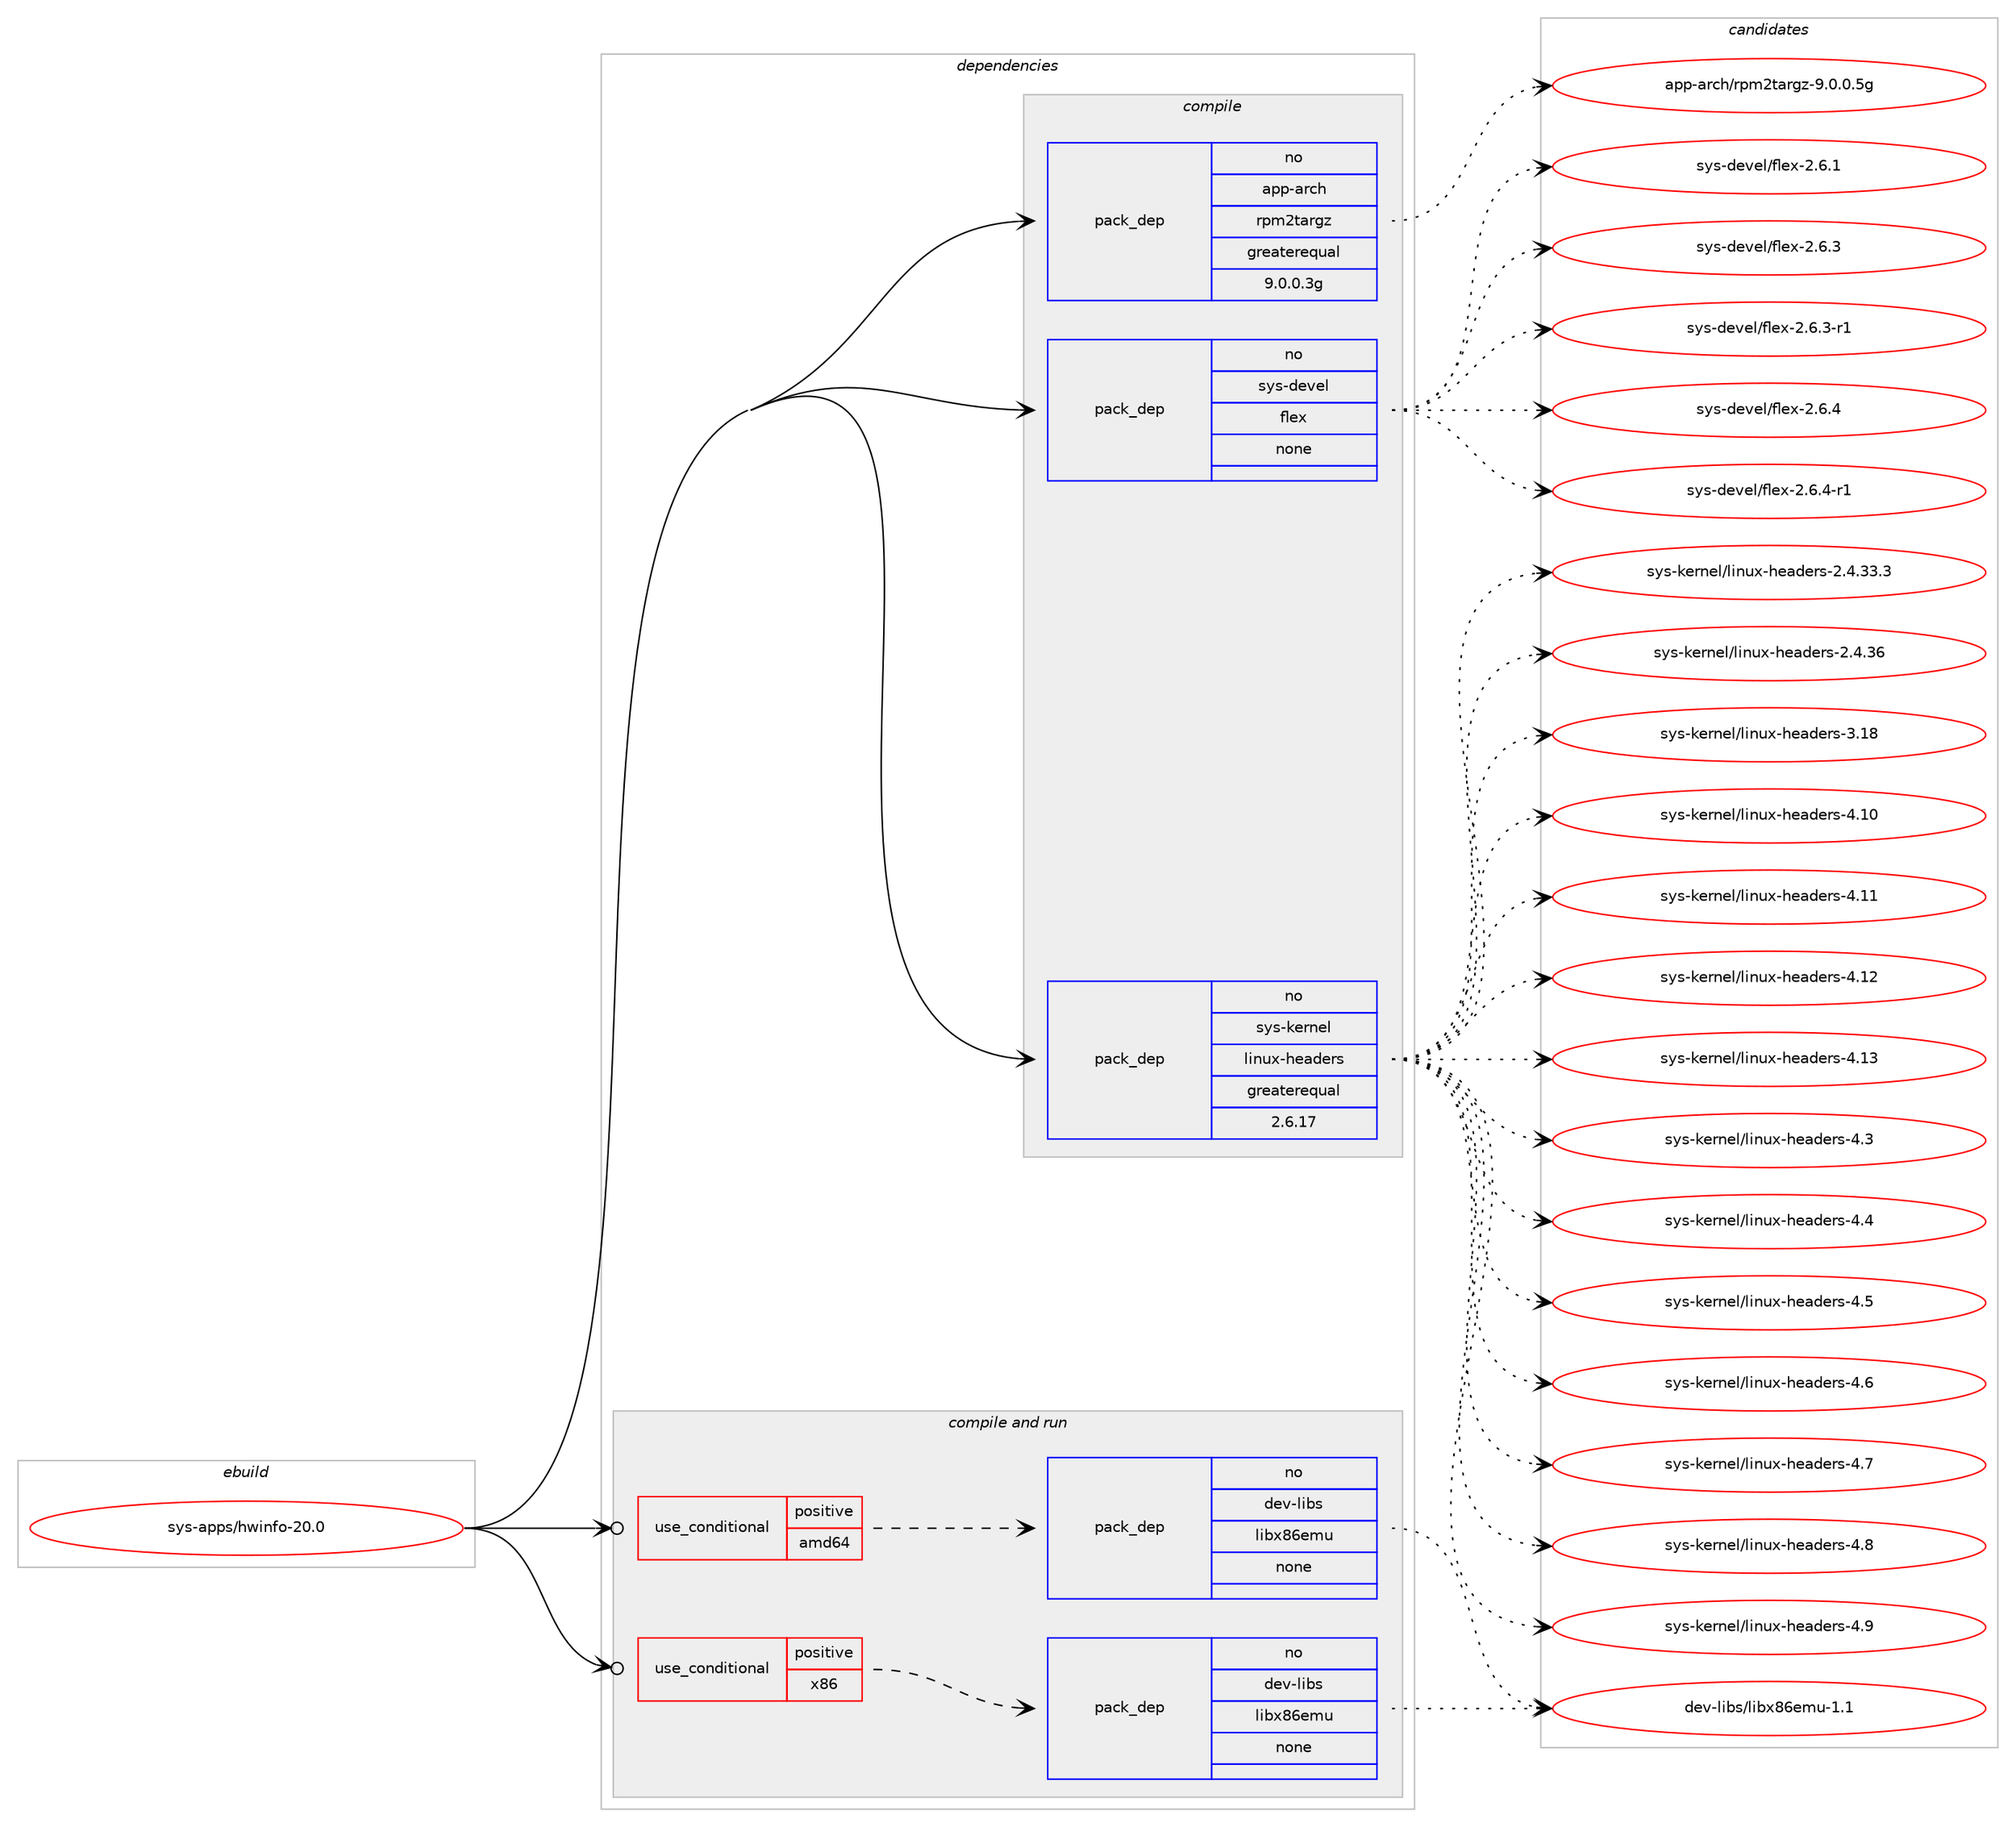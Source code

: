 digraph prolog {

# *************
# Graph options
# *************

newrank=true;
concentrate=true;
compound=true;
graph [rankdir=LR,fontname=Helvetica,fontsize=10,ranksep=1.5];#, ranksep=2.5, nodesep=0.2];
edge  [arrowhead=vee];
node  [fontname=Helvetica,fontsize=10];

# **********
# The ebuild
# **********

subgraph cluster_leftcol {
color=gray;
rank=same;
label=<<i>ebuild</i>>;
id [label="sys-apps/hwinfo-20.0", color=red, width=4, href="../sys-apps/hwinfo-20.0.svg"];
}

# ****************
# The dependencies
# ****************

subgraph cluster_midcol {
color=gray;
label=<<i>dependencies</i>>;
subgraph cluster_compile {
fillcolor="#eeeeee";
style=filled;
label=<<i>compile</i>>;
subgraph pack348453 {
dependency469597 [label=<<TABLE BORDER="0" CELLBORDER="1" CELLSPACING="0" CELLPADDING="4" WIDTH="220"><TR><TD ROWSPAN="6" CELLPADDING="30">pack_dep</TD></TR><TR><TD WIDTH="110">no</TD></TR><TR><TD>app-arch</TD></TR><TR><TD>rpm2targz</TD></TR><TR><TD>greaterequal</TD></TR><TR><TD>9.0.0.3g</TD></TR></TABLE>>, shape=none, color=blue];
}
id:e -> dependency469597:w [weight=20,style="solid",arrowhead="vee"];
subgraph pack348454 {
dependency469598 [label=<<TABLE BORDER="0" CELLBORDER="1" CELLSPACING="0" CELLPADDING="4" WIDTH="220"><TR><TD ROWSPAN="6" CELLPADDING="30">pack_dep</TD></TR><TR><TD WIDTH="110">no</TD></TR><TR><TD>sys-devel</TD></TR><TR><TD>flex</TD></TR><TR><TD>none</TD></TR><TR><TD></TD></TR></TABLE>>, shape=none, color=blue];
}
id:e -> dependency469598:w [weight=20,style="solid",arrowhead="vee"];
subgraph pack348455 {
dependency469599 [label=<<TABLE BORDER="0" CELLBORDER="1" CELLSPACING="0" CELLPADDING="4" WIDTH="220"><TR><TD ROWSPAN="6" CELLPADDING="30">pack_dep</TD></TR><TR><TD WIDTH="110">no</TD></TR><TR><TD>sys-kernel</TD></TR><TR><TD>linux-headers</TD></TR><TR><TD>greaterequal</TD></TR><TR><TD>2.6.17</TD></TR></TABLE>>, shape=none, color=blue];
}
id:e -> dependency469599:w [weight=20,style="solid",arrowhead="vee"];
}
subgraph cluster_compileandrun {
fillcolor="#eeeeee";
style=filled;
label=<<i>compile and run</i>>;
subgraph cond113048 {
dependency469600 [label=<<TABLE BORDER="0" CELLBORDER="1" CELLSPACING="0" CELLPADDING="4"><TR><TD ROWSPAN="3" CELLPADDING="10">use_conditional</TD></TR><TR><TD>positive</TD></TR><TR><TD>amd64</TD></TR></TABLE>>, shape=none, color=red];
subgraph pack348456 {
dependency469601 [label=<<TABLE BORDER="0" CELLBORDER="1" CELLSPACING="0" CELLPADDING="4" WIDTH="220"><TR><TD ROWSPAN="6" CELLPADDING="30">pack_dep</TD></TR><TR><TD WIDTH="110">no</TD></TR><TR><TD>dev-libs</TD></TR><TR><TD>libx86emu</TD></TR><TR><TD>none</TD></TR><TR><TD></TD></TR></TABLE>>, shape=none, color=blue];
}
dependency469600:e -> dependency469601:w [weight=20,style="dashed",arrowhead="vee"];
}
id:e -> dependency469600:w [weight=20,style="solid",arrowhead="odotvee"];
subgraph cond113049 {
dependency469602 [label=<<TABLE BORDER="0" CELLBORDER="1" CELLSPACING="0" CELLPADDING="4"><TR><TD ROWSPAN="3" CELLPADDING="10">use_conditional</TD></TR><TR><TD>positive</TD></TR><TR><TD>x86</TD></TR></TABLE>>, shape=none, color=red];
subgraph pack348457 {
dependency469603 [label=<<TABLE BORDER="0" CELLBORDER="1" CELLSPACING="0" CELLPADDING="4" WIDTH="220"><TR><TD ROWSPAN="6" CELLPADDING="30">pack_dep</TD></TR><TR><TD WIDTH="110">no</TD></TR><TR><TD>dev-libs</TD></TR><TR><TD>libx86emu</TD></TR><TR><TD>none</TD></TR><TR><TD></TD></TR></TABLE>>, shape=none, color=blue];
}
dependency469602:e -> dependency469603:w [weight=20,style="dashed",arrowhead="vee"];
}
id:e -> dependency469602:w [weight=20,style="solid",arrowhead="odotvee"];
}
subgraph cluster_run {
fillcolor="#eeeeee";
style=filled;
label=<<i>run</i>>;
}
}

# **************
# The candidates
# **************

subgraph cluster_choices {
rank=same;
color=gray;
label=<<i>candidates</i>>;

subgraph choice348453 {
color=black;
nodesep=1;
choice971121124597114991044711411210950116971141031224557464846484653103 [label="app-arch/rpm2targz-9.0.0.5g", color=red, width=4,href="../app-arch/rpm2targz-9.0.0.5g.svg"];
dependency469597:e -> choice971121124597114991044711411210950116971141031224557464846484653103:w [style=dotted,weight="100"];
}
subgraph choice348454 {
color=black;
nodesep=1;
choice1151211154510010111810110847102108101120455046544649 [label="sys-devel/flex-2.6.1", color=red, width=4,href="../sys-devel/flex-2.6.1.svg"];
choice1151211154510010111810110847102108101120455046544651 [label="sys-devel/flex-2.6.3", color=red, width=4,href="../sys-devel/flex-2.6.3.svg"];
choice11512111545100101118101108471021081011204550465446514511449 [label="sys-devel/flex-2.6.3-r1", color=red, width=4,href="../sys-devel/flex-2.6.3-r1.svg"];
choice1151211154510010111810110847102108101120455046544652 [label="sys-devel/flex-2.6.4", color=red, width=4,href="../sys-devel/flex-2.6.4.svg"];
choice11512111545100101118101108471021081011204550465446524511449 [label="sys-devel/flex-2.6.4-r1", color=red, width=4,href="../sys-devel/flex-2.6.4-r1.svg"];
dependency469598:e -> choice1151211154510010111810110847102108101120455046544649:w [style=dotted,weight="100"];
dependency469598:e -> choice1151211154510010111810110847102108101120455046544651:w [style=dotted,weight="100"];
dependency469598:e -> choice11512111545100101118101108471021081011204550465446514511449:w [style=dotted,weight="100"];
dependency469598:e -> choice1151211154510010111810110847102108101120455046544652:w [style=dotted,weight="100"];
dependency469598:e -> choice11512111545100101118101108471021081011204550465446524511449:w [style=dotted,weight="100"];
}
subgraph choice348455 {
color=black;
nodesep=1;
choice11512111545107101114110101108471081051101171204510410197100101114115455046524651514651 [label="sys-kernel/linux-headers-2.4.33.3", color=red, width=4,href="../sys-kernel/linux-headers-2.4.33.3.svg"];
choice1151211154510710111411010110847108105110117120451041019710010111411545504652465154 [label="sys-kernel/linux-headers-2.4.36", color=red, width=4,href="../sys-kernel/linux-headers-2.4.36.svg"];
choice115121115451071011141101011084710810511011712045104101971001011141154551464956 [label="sys-kernel/linux-headers-3.18", color=red, width=4,href="../sys-kernel/linux-headers-3.18.svg"];
choice115121115451071011141101011084710810511011712045104101971001011141154552464948 [label="sys-kernel/linux-headers-4.10", color=red, width=4,href="../sys-kernel/linux-headers-4.10.svg"];
choice115121115451071011141101011084710810511011712045104101971001011141154552464949 [label="sys-kernel/linux-headers-4.11", color=red, width=4,href="../sys-kernel/linux-headers-4.11.svg"];
choice115121115451071011141101011084710810511011712045104101971001011141154552464950 [label="sys-kernel/linux-headers-4.12", color=red, width=4,href="../sys-kernel/linux-headers-4.12.svg"];
choice115121115451071011141101011084710810511011712045104101971001011141154552464951 [label="sys-kernel/linux-headers-4.13", color=red, width=4,href="../sys-kernel/linux-headers-4.13.svg"];
choice1151211154510710111411010110847108105110117120451041019710010111411545524651 [label="sys-kernel/linux-headers-4.3", color=red, width=4,href="../sys-kernel/linux-headers-4.3.svg"];
choice1151211154510710111411010110847108105110117120451041019710010111411545524652 [label="sys-kernel/linux-headers-4.4", color=red, width=4,href="../sys-kernel/linux-headers-4.4.svg"];
choice1151211154510710111411010110847108105110117120451041019710010111411545524653 [label="sys-kernel/linux-headers-4.5", color=red, width=4,href="../sys-kernel/linux-headers-4.5.svg"];
choice1151211154510710111411010110847108105110117120451041019710010111411545524654 [label="sys-kernel/linux-headers-4.6", color=red, width=4,href="../sys-kernel/linux-headers-4.6.svg"];
choice1151211154510710111411010110847108105110117120451041019710010111411545524655 [label="sys-kernel/linux-headers-4.7", color=red, width=4,href="../sys-kernel/linux-headers-4.7.svg"];
choice1151211154510710111411010110847108105110117120451041019710010111411545524656 [label="sys-kernel/linux-headers-4.8", color=red, width=4,href="../sys-kernel/linux-headers-4.8.svg"];
choice1151211154510710111411010110847108105110117120451041019710010111411545524657 [label="sys-kernel/linux-headers-4.9", color=red, width=4,href="../sys-kernel/linux-headers-4.9.svg"];
dependency469599:e -> choice11512111545107101114110101108471081051101171204510410197100101114115455046524651514651:w [style=dotted,weight="100"];
dependency469599:e -> choice1151211154510710111411010110847108105110117120451041019710010111411545504652465154:w [style=dotted,weight="100"];
dependency469599:e -> choice115121115451071011141101011084710810511011712045104101971001011141154551464956:w [style=dotted,weight="100"];
dependency469599:e -> choice115121115451071011141101011084710810511011712045104101971001011141154552464948:w [style=dotted,weight="100"];
dependency469599:e -> choice115121115451071011141101011084710810511011712045104101971001011141154552464949:w [style=dotted,weight="100"];
dependency469599:e -> choice115121115451071011141101011084710810511011712045104101971001011141154552464950:w [style=dotted,weight="100"];
dependency469599:e -> choice115121115451071011141101011084710810511011712045104101971001011141154552464951:w [style=dotted,weight="100"];
dependency469599:e -> choice1151211154510710111411010110847108105110117120451041019710010111411545524651:w [style=dotted,weight="100"];
dependency469599:e -> choice1151211154510710111411010110847108105110117120451041019710010111411545524652:w [style=dotted,weight="100"];
dependency469599:e -> choice1151211154510710111411010110847108105110117120451041019710010111411545524653:w [style=dotted,weight="100"];
dependency469599:e -> choice1151211154510710111411010110847108105110117120451041019710010111411545524654:w [style=dotted,weight="100"];
dependency469599:e -> choice1151211154510710111411010110847108105110117120451041019710010111411545524655:w [style=dotted,weight="100"];
dependency469599:e -> choice1151211154510710111411010110847108105110117120451041019710010111411545524656:w [style=dotted,weight="100"];
dependency469599:e -> choice1151211154510710111411010110847108105110117120451041019710010111411545524657:w [style=dotted,weight="100"];
}
subgraph choice348456 {
color=black;
nodesep=1;
choice10010111845108105981154710810598120565410110911745494649 [label="dev-libs/libx86emu-1.1", color=red, width=4,href="../dev-libs/libx86emu-1.1.svg"];
dependency469601:e -> choice10010111845108105981154710810598120565410110911745494649:w [style=dotted,weight="100"];
}
subgraph choice348457 {
color=black;
nodesep=1;
choice10010111845108105981154710810598120565410110911745494649 [label="dev-libs/libx86emu-1.1", color=red, width=4,href="../dev-libs/libx86emu-1.1.svg"];
dependency469603:e -> choice10010111845108105981154710810598120565410110911745494649:w [style=dotted,weight="100"];
}
}

}
